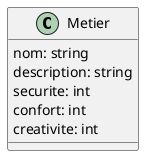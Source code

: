 @startuml

class Metier{
   nom: string
   description: string
   securite: int
   confort: int
   creativite: int
}

@enduml